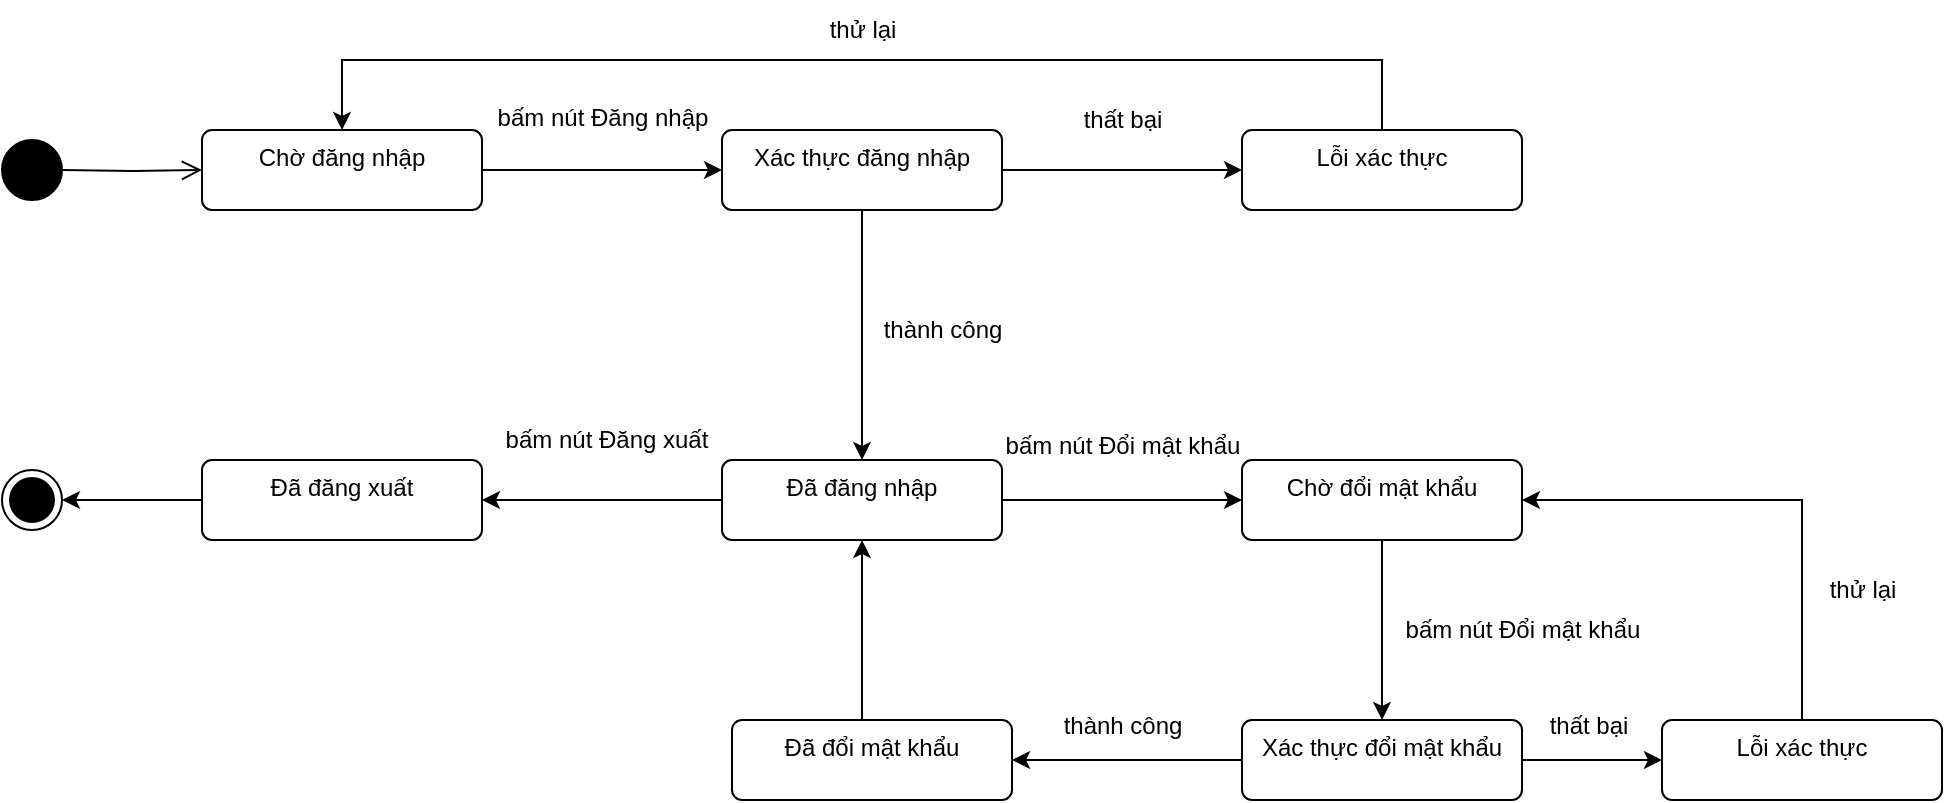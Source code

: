 <mxfile version="26.0.7">
  <diagram name="Page-1" id="ig6ZdHgCOh64XJZ54fY-">
    <mxGraphModel dx="1167" dy="690" grid="1" gridSize="10" guides="1" tooltips="1" connect="1" arrows="1" fold="1" page="1" pageScale="1" pageWidth="850" pageHeight="1100" math="0" shadow="0">
      <root>
        <mxCell id="0" />
        <mxCell id="1" parent="0" />
        <mxCell id="TsZA0TqLV2QKXDV1wg5h-2" value="" style="edgeStyle=orthogonalEdgeStyle;html=1;verticalAlign=bottom;endArrow=open;endSize=8;rounded=0;entryX=0;entryY=0.5;entryDx=0;entryDy=0;" parent="1" target="TsZA0TqLV2QKXDV1wg5h-4" edge="1">
          <mxGeometry relative="1" as="geometry">
            <mxPoint x="100" y="85" as="targetPoint" />
            <mxPoint x="30" y="85" as="sourcePoint" />
          </mxGeometry>
        </mxCell>
        <mxCell id="TsZA0TqLV2QKXDV1wg5h-6" style="edgeStyle=orthogonalEdgeStyle;rounded=0;orthogonalLoop=1;jettySize=auto;html=1;" parent="1" source="TsZA0TqLV2QKXDV1wg5h-4" target="TsZA0TqLV2QKXDV1wg5h-5" edge="1">
          <mxGeometry relative="1" as="geometry" />
        </mxCell>
        <mxCell id="TsZA0TqLV2QKXDV1wg5h-4" value="Chờ đăng nhập" style="html=1;align=center;verticalAlign=top;rounded=1;absoluteArcSize=1;arcSize=10;dashed=0;whiteSpace=wrap;" parent="1" vertex="1">
          <mxGeometry x="100" y="65" width="140" height="40" as="geometry" />
        </mxCell>
        <mxCell id="TsZA0TqLV2QKXDV1wg5h-9" style="edgeStyle=orthogonalEdgeStyle;rounded=0;orthogonalLoop=1;jettySize=auto;html=1;entryX=0;entryY=0.5;entryDx=0;entryDy=0;" parent="1" source="TsZA0TqLV2QKXDV1wg5h-5" target="TsZA0TqLV2QKXDV1wg5h-8" edge="1">
          <mxGeometry relative="1" as="geometry" />
        </mxCell>
        <mxCell id="TsZA0TqLV2QKXDV1wg5h-12" style="edgeStyle=orthogonalEdgeStyle;rounded=0;orthogonalLoop=1;jettySize=auto;html=1;entryX=0.5;entryY=0;entryDx=0;entryDy=0;" parent="1" source="TsZA0TqLV2QKXDV1wg5h-5" target="TsZA0TqLV2QKXDV1wg5h-11" edge="1">
          <mxGeometry relative="1" as="geometry" />
        </mxCell>
        <mxCell id="TsZA0TqLV2QKXDV1wg5h-5" value="Xác thực đăng nhập" style="html=1;align=center;verticalAlign=top;rounded=1;absoluteArcSize=1;arcSize=10;dashed=0;whiteSpace=wrap;" parent="1" vertex="1">
          <mxGeometry x="360" y="65" width="140" height="40" as="geometry" />
        </mxCell>
        <mxCell id="TsZA0TqLV2QKXDV1wg5h-7" value="bấm nút Đăng nhập" style="text;html=1;align=center;verticalAlign=middle;resizable=0;points=[];autosize=1;strokeColor=none;fillColor=none;" parent="1" vertex="1">
          <mxGeometry x="235" y="44" width="130" height="30" as="geometry" />
        </mxCell>
        <mxCell id="TsZA0TqLV2QKXDV1wg5h-15" style="edgeStyle=orthogonalEdgeStyle;rounded=0;orthogonalLoop=1;jettySize=auto;html=1;entryX=0.5;entryY=0;entryDx=0;entryDy=0;" parent="1" source="TsZA0TqLV2QKXDV1wg5h-8" target="TsZA0TqLV2QKXDV1wg5h-4" edge="1">
          <mxGeometry relative="1" as="geometry">
            <Array as="points">
              <mxPoint x="690" y="30" />
              <mxPoint x="170" y="30" />
            </Array>
          </mxGeometry>
        </mxCell>
        <mxCell id="TsZA0TqLV2QKXDV1wg5h-8" value="Lỗi xác thực" style="html=1;align=center;verticalAlign=top;rounded=1;absoluteArcSize=1;arcSize=10;dashed=0;whiteSpace=wrap;" parent="1" vertex="1">
          <mxGeometry x="620" y="65" width="140" height="40" as="geometry" />
        </mxCell>
        <mxCell id="TsZA0TqLV2QKXDV1wg5h-10" value="thất bại" style="text;html=1;align=center;verticalAlign=middle;resizable=0;points=[];autosize=1;strokeColor=none;fillColor=none;" parent="1" vertex="1">
          <mxGeometry x="530" y="45" width="60" height="30" as="geometry" />
        </mxCell>
        <mxCell id="TsZA0TqLV2QKXDV1wg5h-19" style="edgeStyle=orthogonalEdgeStyle;rounded=0;orthogonalLoop=1;jettySize=auto;html=1;" parent="1" source="TsZA0TqLV2QKXDV1wg5h-11" target="TsZA0TqLV2QKXDV1wg5h-16" edge="1">
          <mxGeometry relative="1" as="geometry" />
        </mxCell>
        <mxCell id="TsZA0TqLV2QKXDV1wg5h-23" style="edgeStyle=orthogonalEdgeStyle;rounded=0;orthogonalLoop=1;jettySize=auto;html=1;entryX=0;entryY=0.5;entryDx=0;entryDy=0;" parent="1" source="TsZA0TqLV2QKXDV1wg5h-11" target="TsZA0TqLV2QKXDV1wg5h-22" edge="1">
          <mxGeometry relative="1" as="geometry" />
        </mxCell>
        <mxCell id="TsZA0TqLV2QKXDV1wg5h-11" value="Đã đăng nhập" style="html=1;align=center;verticalAlign=top;rounded=1;absoluteArcSize=1;arcSize=10;dashed=0;whiteSpace=wrap;" parent="1" vertex="1">
          <mxGeometry x="360" y="230" width="140" height="40" as="geometry" />
        </mxCell>
        <mxCell id="TsZA0TqLV2QKXDV1wg5h-13" value="thành công" style="text;html=1;align=center;verticalAlign=middle;resizable=0;points=[];autosize=1;strokeColor=none;fillColor=none;" parent="1" vertex="1">
          <mxGeometry x="430" y="150" width="80" height="30" as="geometry" />
        </mxCell>
        <mxCell id="TsZA0TqLV2QKXDV1wg5h-20" style="edgeStyle=orthogonalEdgeStyle;rounded=0;orthogonalLoop=1;jettySize=auto;html=1;entryX=1;entryY=0.5;entryDx=0;entryDy=0;" parent="1" source="TsZA0TqLV2QKXDV1wg5h-16" target="TsZA0TqLV2QKXDV1wg5h-17" edge="1">
          <mxGeometry relative="1" as="geometry" />
        </mxCell>
        <mxCell id="TsZA0TqLV2QKXDV1wg5h-16" value="Đã đăng xuất" style="html=1;align=center;verticalAlign=top;rounded=1;absoluteArcSize=1;arcSize=10;dashed=0;whiteSpace=wrap;" parent="1" vertex="1">
          <mxGeometry x="100" y="230" width="140" height="40" as="geometry" />
        </mxCell>
        <mxCell id="TsZA0TqLV2QKXDV1wg5h-17" value="" style="ellipse;html=1;shape=endState;fillColor=strokeColor;" parent="1" vertex="1">
          <mxGeometry y="235" width="30" height="30" as="geometry" />
        </mxCell>
        <mxCell id="TsZA0TqLV2QKXDV1wg5h-18" value="" style="ellipse;fillColor=strokeColor;html=1;" parent="1" vertex="1">
          <mxGeometry y="70" width="30" height="30" as="geometry" />
        </mxCell>
        <mxCell id="TsZA0TqLV2QKXDV1wg5h-21" value="bấm nút Đăng xuất" style="text;html=1;align=center;verticalAlign=middle;resizable=0;points=[];autosize=1;strokeColor=none;fillColor=none;" parent="1" vertex="1">
          <mxGeometry x="242" y="205" width="120" height="30" as="geometry" />
        </mxCell>
        <mxCell id="TsZA0TqLV2QKXDV1wg5h-27" style="edgeStyle=orthogonalEdgeStyle;rounded=0;orthogonalLoop=1;jettySize=auto;html=1;entryX=0.5;entryY=0;entryDx=0;entryDy=0;" parent="1" source="TsZA0TqLV2QKXDV1wg5h-22" target="TsZA0TqLV2QKXDV1wg5h-26" edge="1">
          <mxGeometry relative="1" as="geometry" />
        </mxCell>
        <mxCell id="TsZA0TqLV2QKXDV1wg5h-22" value="Chờ đổi mật khẩu" style="html=1;align=center;verticalAlign=top;rounded=1;absoluteArcSize=1;arcSize=10;dashed=0;whiteSpace=wrap;" parent="1" vertex="1">
          <mxGeometry x="620" y="230" width="140" height="40" as="geometry" />
        </mxCell>
        <mxCell id="TsZA0TqLV2QKXDV1wg5h-24" value="bấm nút Đổi mật khẩu" style="text;html=1;align=center;verticalAlign=middle;resizable=0;points=[];autosize=1;strokeColor=none;fillColor=none;" parent="1" vertex="1">
          <mxGeometry x="490" y="208" width="140" height="30" as="geometry" />
        </mxCell>
        <mxCell id="TsZA0TqLV2QKXDV1wg5h-25" value="thử lại" style="text;html=1;align=center;verticalAlign=middle;resizable=0;points=[];autosize=1;strokeColor=none;fillColor=none;" parent="1" vertex="1">
          <mxGeometry x="400" width="60" height="30" as="geometry" />
        </mxCell>
        <mxCell id="TsZA0TqLV2QKXDV1wg5h-30" value="" style="edgeStyle=orthogonalEdgeStyle;rounded=0;orthogonalLoop=1;jettySize=auto;html=1;" parent="1" source="TsZA0TqLV2QKXDV1wg5h-26" target="TsZA0TqLV2QKXDV1wg5h-29" edge="1">
          <mxGeometry relative="1" as="geometry" />
        </mxCell>
        <mxCell id="TsZA0TqLV2QKXDV1wg5h-36" style="edgeStyle=orthogonalEdgeStyle;rounded=0;orthogonalLoop=1;jettySize=auto;html=1;entryX=1;entryY=0.5;entryDx=0;entryDy=0;" parent="1" source="TsZA0TqLV2QKXDV1wg5h-26" target="TsZA0TqLV2QKXDV1wg5h-35" edge="1">
          <mxGeometry relative="1" as="geometry" />
        </mxCell>
        <mxCell id="TsZA0TqLV2QKXDV1wg5h-26" value="Xác thực đổi mật khẩu" style="html=1;align=center;verticalAlign=top;rounded=1;absoluteArcSize=1;arcSize=10;dashed=0;whiteSpace=wrap;" parent="1" vertex="1">
          <mxGeometry x="620" y="360" width="140" height="40" as="geometry" />
        </mxCell>
        <mxCell id="TsZA0TqLV2QKXDV1wg5h-28" value="bấm nút Đổi mật khẩu" style="text;html=1;align=center;verticalAlign=middle;resizable=0;points=[];autosize=1;strokeColor=none;fillColor=none;" parent="1" vertex="1">
          <mxGeometry x="690" y="300" width="140" height="30" as="geometry" />
        </mxCell>
        <mxCell id="TsZA0TqLV2QKXDV1wg5h-32" style="edgeStyle=orthogonalEdgeStyle;rounded=0;orthogonalLoop=1;jettySize=auto;html=1;entryX=1;entryY=0.5;entryDx=0;entryDy=0;" parent="1" source="TsZA0TqLV2QKXDV1wg5h-29" target="TsZA0TqLV2QKXDV1wg5h-22" edge="1">
          <mxGeometry relative="1" as="geometry">
            <Array as="points">
              <mxPoint x="900" y="250" />
            </Array>
          </mxGeometry>
        </mxCell>
        <mxCell id="TsZA0TqLV2QKXDV1wg5h-29" value="Lỗi xác thực" style="html=1;align=center;verticalAlign=top;rounded=1;absoluteArcSize=1;arcSize=10;dashed=0;whiteSpace=wrap;" parent="1" vertex="1">
          <mxGeometry x="830" y="360" width="140" height="40" as="geometry" />
        </mxCell>
        <mxCell id="TsZA0TqLV2QKXDV1wg5h-33" value="thử lại" style="text;html=1;align=center;verticalAlign=middle;resizable=0;points=[];autosize=1;strokeColor=none;fillColor=none;" parent="1" vertex="1">
          <mxGeometry x="900" y="280" width="60" height="30" as="geometry" />
        </mxCell>
        <mxCell id="TsZA0TqLV2QKXDV1wg5h-34" value="thất bại" style="text;html=1;align=center;verticalAlign=middle;resizable=0;points=[];autosize=1;strokeColor=none;fillColor=none;" parent="1" vertex="1">
          <mxGeometry x="763" y="348" width="60" height="30" as="geometry" />
        </mxCell>
        <mxCell id="TsZA0TqLV2QKXDV1wg5h-38" style="edgeStyle=orthogonalEdgeStyle;rounded=0;orthogonalLoop=1;jettySize=auto;html=1;entryX=0.5;entryY=1;entryDx=0;entryDy=0;" parent="1" source="TsZA0TqLV2QKXDV1wg5h-35" target="TsZA0TqLV2QKXDV1wg5h-11" edge="1">
          <mxGeometry relative="1" as="geometry">
            <Array as="points">
              <mxPoint x="430" y="340" />
              <mxPoint x="430" y="340" />
            </Array>
          </mxGeometry>
        </mxCell>
        <mxCell id="TsZA0TqLV2QKXDV1wg5h-35" value="Đã đổi mật khẩu" style="html=1;align=center;verticalAlign=top;rounded=1;absoluteArcSize=1;arcSize=10;dashed=0;whiteSpace=wrap;" parent="1" vertex="1">
          <mxGeometry x="365" y="360" width="140" height="40" as="geometry" />
        </mxCell>
        <mxCell id="TsZA0TqLV2QKXDV1wg5h-37" value="thành công" style="text;html=1;align=center;verticalAlign=middle;resizable=0;points=[];autosize=1;strokeColor=none;fillColor=none;" parent="1" vertex="1">
          <mxGeometry x="520" y="348" width="80" height="30" as="geometry" />
        </mxCell>
      </root>
    </mxGraphModel>
  </diagram>
</mxfile>
